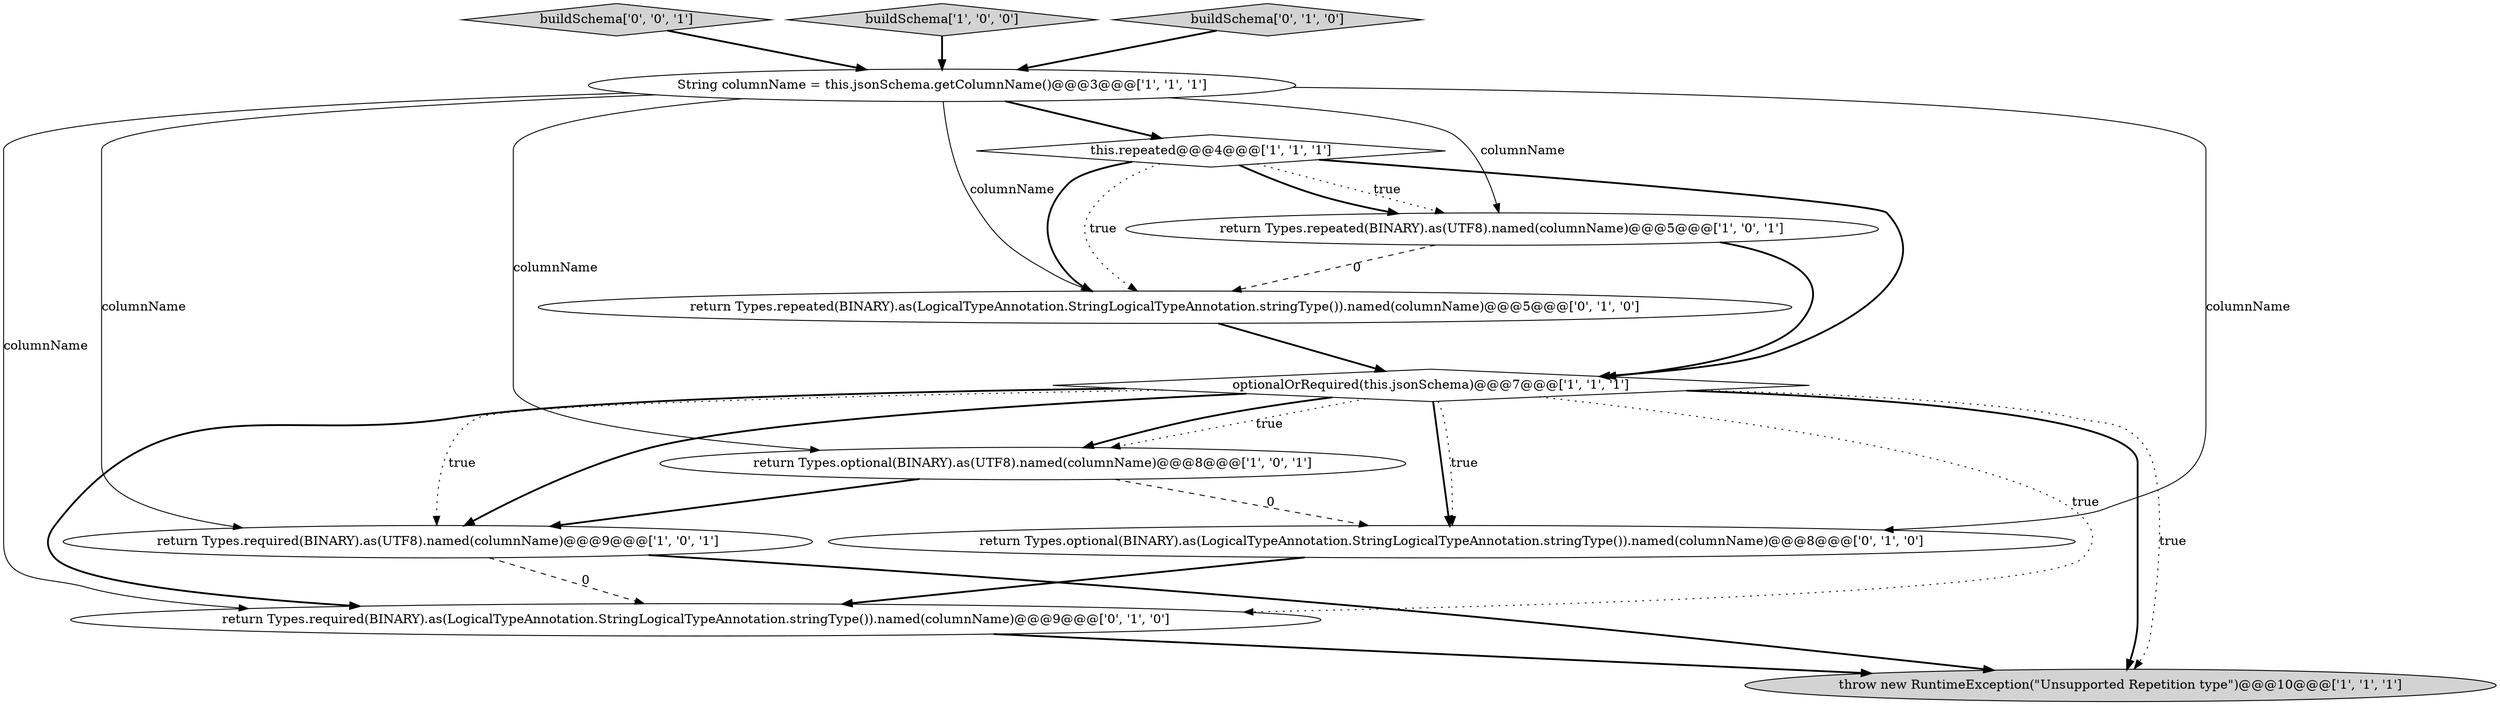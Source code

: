 digraph {
8 [style = filled, label = "return Types.optional(BINARY).as(LogicalTypeAnnotation.StringLogicalTypeAnnotation.stringType()).named(columnName)@@@8@@@['0', '1', '0']", fillcolor = white, shape = ellipse image = "AAA1AAABBB2BBB"];
12 [style = filled, label = "buildSchema['0', '0', '1']", fillcolor = lightgray, shape = diamond image = "AAA0AAABBB3BBB"];
1 [style = filled, label = "throw new RuntimeException(\"Unsupported Repetition type\")@@@10@@@['1', '1', '1']", fillcolor = lightgray, shape = ellipse image = "AAA0AAABBB1BBB"];
3 [style = filled, label = "return Types.optional(BINARY).as(UTF8).named(columnName)@@@8@@@['1', '0', '1']", fillcolor = white, shape = ellipse image = "AAA0AAABBB1BBB"];
5 [style = filled, label = "optionalOrRequired(this.jsonSchema)@@@7@@@['1', '1', '1']", fillcolor = white, shape = diamond image = "AAA0AAABBB1BBB"];
6 [style = filled, label = "this.repeated@@@4@@@['1', '1', '1']", fillcolor = white, shape = diamond image = "AAA0AAABBB1BBB"];
4 [style = filled, label = "String columnName = this.jsonSchema.getColumnName()@@@3@@@['1', '1', '1']", fillcolor = white, shape = ellipse image = "AAA0AAABBB1BBB"];
2 [style = filled, label = "return Types.repeated(BINARY).as(UTF8).named(columnName)@@@5@@@['1', '0', '1']", fillcolor = white, shape = ellipse image = "AAA0AAABBB1BBB"];
9 [style = filled, label = "return Types.repeated(BINARY).as(LogicalTypeAnnotation.StringLogicalTypeAnnotation.stringType()).named(columnName)@@@5@@@['0', '1', '0']", fillcolor = white, shape = ellipse image = "AAA1AAABBB2BBB"];
7 [style = filled, label = "buildSchema['1', '0', '0']", fillcolor = lightgray, shape = diamond image = "AAA0AAABBB1BBB"];
10 [style = filled, label = "return Types.required(BINARY).as(LogicalTypeAnnotation.StringLogicalTypeAnnotation.stringType()).named(columnName)@@@9@@@['0', '1', '0']", fillcolor = white, shape = ellipse image = "AAA1AAABBB2BBB"];
11 [style = filled, label = "buildSchema['0', '1', '0']", fillcolor = lightgray, shape = diamond image = "AAA0AAABBB2BBB"];
0 [style = filled, label = "return Types.required(BINARY).as(UTF8).named(columnName)@@@9@@@['1', '0', '1']", fillcolor = white, shape = ellipse image = "AAA0AAABBB1BBB"];
5->8 [style = dotted, label="true"];
5->0 [style = dotted, label="true"];
4->6 [style = bold, label=""];
11->4 [style = bold, label=""];
5->10 [style = dotted, label="true"];
5->8 [style = bold, label=""];
2->5 [style = bold, label=""];
5->3 [style = dotted, label="true"];
5->1 [style = bold, label=""];
12->4 [style = bold, label=""];
2->9 [style = dashed, label="0"];
0->10 [style = dashed, label="0"];
4->3 [style = solid, label="columnName"];
5->10 [style = bold, label=""];
0->1 [style = bold, label=""];
6->2 [style = bold, label=""];
4->9 [style = solid, label="columnName"];
6->9 [style = bold, label=""];
10->1 [style = bold, label=""];
5->0 [style = bold, label=""];
7->4 [style = bold, label=""];
3->0 [style = bold, label=""];
6->5 [style = bold, label=""];
6->9 [style = dotted, label="true"];
4->8 [style = solid, label="columnName"];
5->1 [style = dotted, label="true"];
5->3 [style = bold, label=""];
6->2 [style = dotted, label="true"];
3->8 [style = dashed, label="0"];
4->2 [style = solid, label="columnName"];
9->5 [style = bold, label=""];
4->10 [style = solid, label="columnName"];
8->10 [style = bold, label=""];
4->0 [style = solid, label="columnName"];
}
